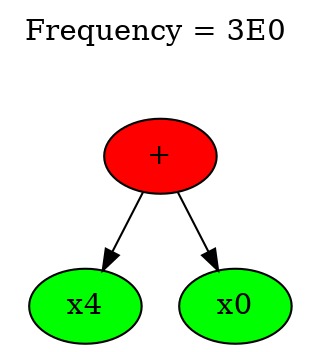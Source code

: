 strict digraph "" {
	graph [label=<Frequency = 3E0
 <br/> <br/> <br/>>,
		labelloc=t
	];
	node [label="\N"];
	0	 [fillcolor="#ff0000",
		label="+",
		style=filled];
	1	 [fillcolor="#00ff00",
		label=x4,
		style=filled];
	0 -> 1;
	2	 [fillcolor="#00ff00",
		label=x0,
		style=filled];
	0 -> 2;
}
